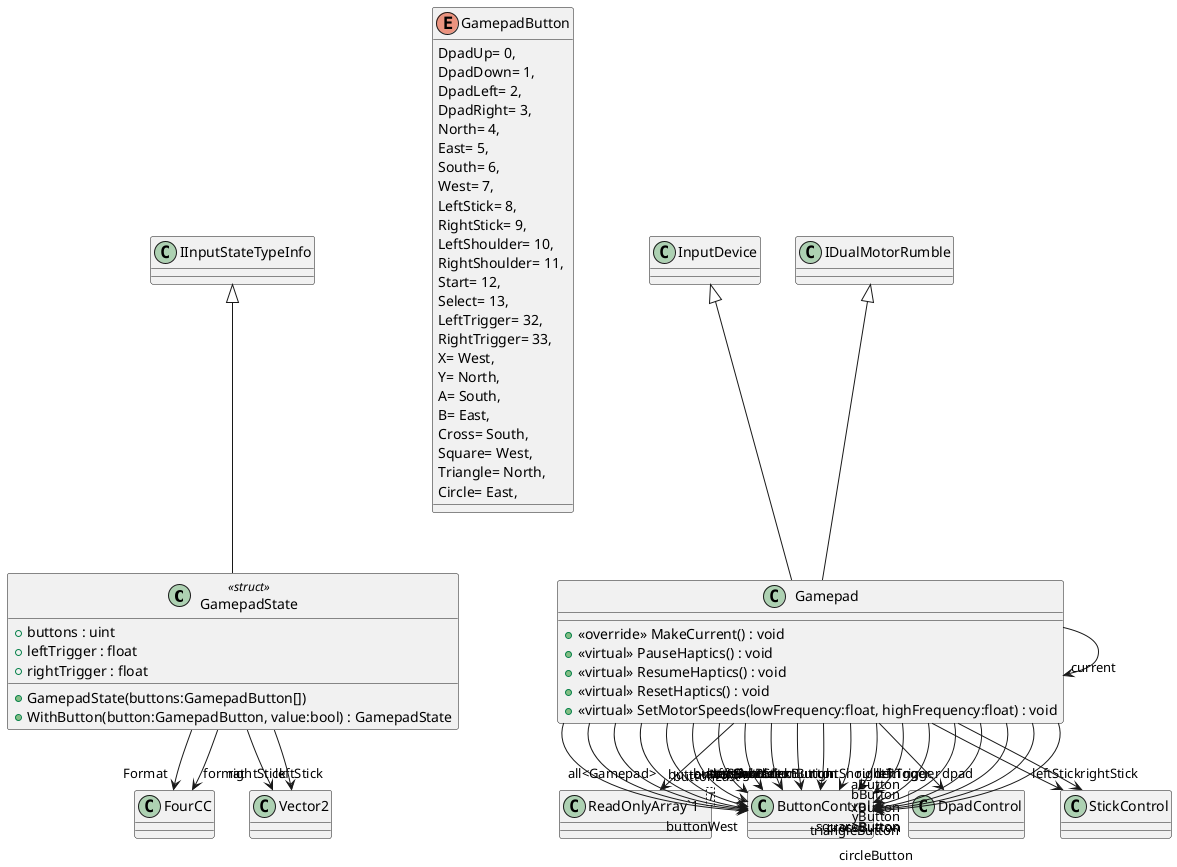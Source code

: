 @startuml
class GamepadState <<struct>> {
    + buttons : uint
    + leftTrigger : float
    + rightTrigger : float
    + GamepadState(buttons:GamepadButton[])
    + WithButton(button:GamepadButton, value:bool) : GamepadState
}
enum GamepadButton {
    DpadUp= 0,
    DpadDown= 1,
    DpadLeft= 2,
    DpadRight= 3,
    North= 4,
    East= 5,
    South= 6,
    West= 7,
    LeftStick= 8,
    RightStick= 9,
    LeftShoulder= 10,
    RightShoulder= 11,
    Start= 12,
    Select= 13,
    LeftTrigger= 32,
    RightTrigger= 33,
    X= West,
    Y= North,
    A= South,
    B= East,
    Cross= South,
    Square= West,
    Triangle= North,
    Circle= East,
}
class Gamepad {
    + <<override>> MakeCurrent() : void
    + <<virtual>> PauseHaptics() : void
    + <<virtual>> ResumeHaptics() : void
    + <<virtual>> ResetHaptics() : void
    + <<virtual>> SetMotorSpeeds(lowFrequency:float, highFrequency:float) : void
}
class "ReadOnlyArray`1"<T> {
}
IInputStateTypeInfo <|-- GamepadState
GamepadState --> "Format" FourCC
GamepadState --> "leftStick" Vector2
GamepadState --> "rightStick" Vector2
GamepadState --> "format" FourCC
InputDevice <|-- Gamepad
IDualMotorRumble <|-- Gamepad
Gamepad --> "buttonWest" ButtonControl
Gamepad --> "buttonNorth" ButtonControl
Gamepad --> "buttonSouth" ButtonControl
Gamepad --> "buttonEast" ButtonControl
Gamepad --> "leftStickButton" ButtonControl
Gamepad --> "rightStickButton" ButtonControl
Gamepad --> "startButton" ButtonControl
Gamepad --> "selectButton" ButtonControl
Gamepad --> "dpad" DpadControl
Gamepad --> "leftShoulder" ButtonControl
Gamepad --> "rightShoulder" ButtonControl
Gamepad --> "leftStick" StickControl
Gamepad --> "rightStick" StickControl
Gamepad --> "leftTrigger" ButtonControl
Gamepad --> "rightTrigger" ButtonControl
Gamepad --> "aButton" ButtonControl
Gamepad --> "bButton" ButtonControl
Gamepad --> "xButton" ButtonControl
Gamepad --> "yButton" ButtonControl
Gamepad --> "triangleButton" ButtonControl
Gamepad --> "squareButton" ButtonControl
Gamepad --> "circleButton" ButtonControl
Gamepad --> "crossButton" ButtonControl
Gamepad --> "current" Gamepad
Gamepad --> "all<Gamepad>" "ReadOnlyArray`1"
@enduml
